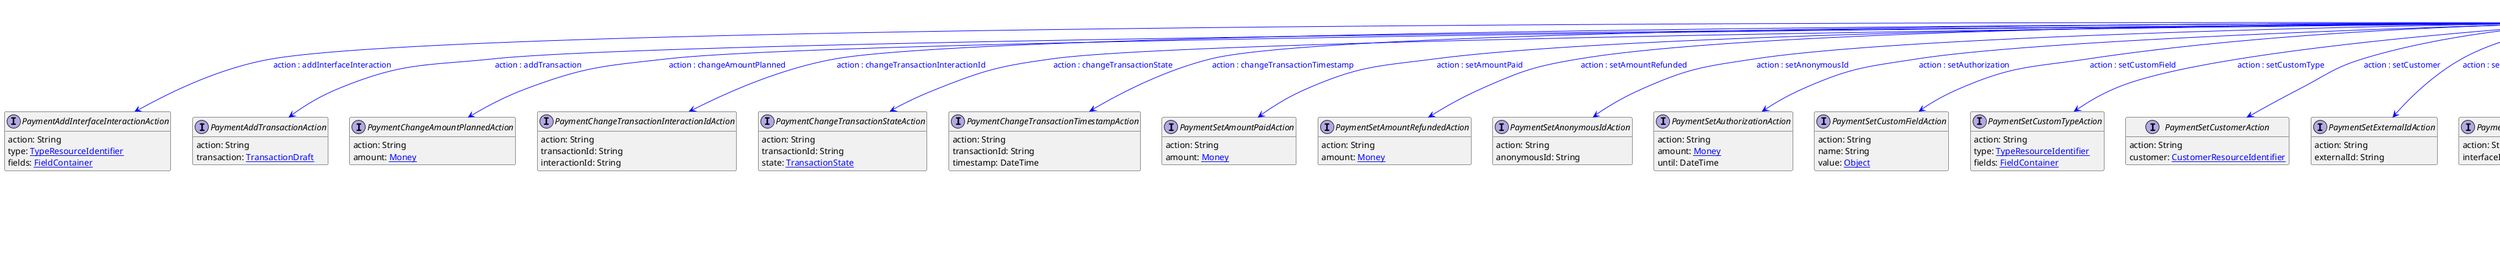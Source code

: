 @startuml

hide empty fields
hide empty methods
legend
|= |= line |
|<back:black>   </back>| inheritance |
|<back:green>   </back>| property reference |
|<back:blue>   </back>| discriminated class |
endlegend
interface PaymentUpdateAction [[PaymentUpdateAction.svg]]  {
    action: String
}


interface PaymentAddInterfaceInteractionAction [[PaymentAddInterfaceInteractionAction.svg]]  {
    action: String
    type: [[TypeResourceIdentifier.svg TypeResourceIdentifier]]
    fields: [[FieldContainer.svg FieldContainer]]
}
interface PaymentAddTransactionAction [[PaymentAddTransactionAction.svg]]  {
    action: String
    transaction: [[TransactionDraft.svg TransactionDraft]]
}
interface PaymentChangeAmountPlannedAction [[PaymentChangeAmountPlannedAction.svg]]  {
    action: String
    amount: [[Money.svg Money]]
}
interface PaymentChangeTransactionInteractionIdAction [[PaymentChangeTransactionInteractionIdAction.svg]]  {
    action: String
    transactionId: String
    interactionId: String
}
interface PaymentChangeTransactionStateAction [[PaymentChangeTransactionStateAction.svg]]  {
    action: String
    transactionId: String
    state: [[TransactionState.svg TransactionState]]
}
interface PaymentChangeTransactionTimestampAction [[PaymentChangeTransactionTimestampAction.svg]]  {
    action: String
    transactionId: String
    timestamp: DateTime
}
interface PaymentSetAmountPaidAction [[PaymentSetAmountPaidAction.svg]]  {
    action: String
    amount: [[Money.svg Money]]
}
interface PaymentSetAmountRefundedAction [[PaymentSetAmountRefundedAction.svg]]  {
    action: String
    amount: [[Money.svg Money]]
}
interface PaymentSetAnonymousIdAction [[PaymentSetAnonymousIdAction.svg]]  {
    action: String
    anonymousId: String
}
interface PaymentSetAuthorizationAction [[PaymentSetAuthorizationAction.svg]]  {
    action: String
    amount: [[Money.svg Money]]
    until: DateTime
}
interface PaymentSetCustomFieldAction [[PaymentSetCustomFieldAction.svg]]  {
    action: String
    name: String
    value: [[Object.svg Object]]
}
interface PaymentSetCustomTypeAction [[PaymentSetCustomTypeAction.svg]]  {
    action: String
    type: [[TypeResourceIdentifier.svg TypeResourceIdentifier]]
    fields: [[FieldContainer.svg FieldContainer]]
}
interface PaymentSetCustomerAction [[PaymentSetCustomerAction.svg]]  {
    action: String
    customer: [[CustomerResourceIdentifier.svg CustomerResourceIdentifier]]
}
interface PaymentSetExternalIdAction [[PaymentSetExternalIdAction.svg]]  {
    action: String
    externalId: String
}
interface PaymentSetInterfaceIdAction [[PaymentSetInterfaceIdAction.svg]]  {
    action: String
    interfaceId: String
}
interface PaymentSetKeyAction [[PaymentSetKeyAction.svg]]  {
    action: String
    key: String
}
interface PaymentSetMethodInfoAction [[PaymentSetMethodInfoAction.svg]]  {
    action: String
    paymentInterface: String
    method: String
    name: [[LocalizedString.svg LocalizedString]]
    token: [[PaymentMethodToken.svg PaymentMethodToken]]
    interfaceAccount: String
    custom: [[CustomFieldsDraft.svg CustomFieldsDraft]]
}
interface PaymentSetMethodInfoCustomFieldAction [[PaymentSetMethodInfoCustomFieldAction.svg]]  {
    action: String
    name: String
    value: [[Object.svg Object]]
}
interface PaymentSetMethodInfoCustomTypeAction [[PaymentSetMethodInfoCustomTypeAction.svg]]  {
    action: String
    type: [[TypeResourceIdentifier.svg TypeResourceIdentifier]]
    fields: [[FieldContainer.svg FieldContainer]]
}
interface PaymentSetMethodInfoInterfaceAccountAction [[PaymentSetMethodInfoInterfaceAccountAction.svg]]  {
    action: String
    interfaceAccount: String
}
interface PaymentSetMethodInfoInterfaceAction [[PaymentSetMethodInfoInterfaceAction.svg]]  {
    action: String
    interface: String
}
interface PaymentSetMethodInfoMethodAction [[PaymentSetMethodInfoMethodAction.svg]]  {
    action: String
    method: String
}
interface PaymentSetMethodInfoNameAction [[PaymentSetMethodInfoNameAction.svg]]  {
    action: String
    name: [[LocalizedString.svg LocalizedString]]
}
interface PaymentSetMethodInfoTokenAction [[PaymentSetMethodInfoTokenAction.svg]]  {
    action: String
    token: [[PaymentMethodToken.svg PaymentMethodToken]]
}
interface PaymentSetStatusInterfaceCodeAction [[PaymentSetStatusInterfaceCodeAction.svg]]  {
    action: String
    interfaceCode: String
}
interface PaymentSetStatusInterfaceTextAction [[PaymentSetStatusInterfaceTextAction.svg]]  {
    action: String
    interfaceText: String
}
interface PaymentSetTransactionCustomFieldAction [[PaymentSetTransactionCustomFieldAction.svg]]  {
    action: String
    transactionId: String
    name: String
    value: [[Object.svg Object]]
}
interface PaymentSetTransactionCustomTypeAction [[PaymentSetTransactionCustomTypeAction.svg]]  {
    action: String
    transactionId: String
    type: [[TypeResourceIdentifier.svg TypeResourceIdentifier]]
    fields: [[FieldContainer.svg FieldContainer]]
}
interface PaymentTransitionStateAction [[PaymentTransitionStateAction.svg]]  {
    action: String
    state: [[StateResourceIdentifier.svg StateResourceIdentifier]]
    force: Boolean
}
interface PaymentUpdate [[PaymentUpdate.svg]]  {
    version: Long
    actions: [[PaymentUpdateAction.svg List<PaymentUpdateAction>]]
}
PaymentUpdateAction --> PaymentAddInterfaceInteractionAction #blue;text:blue : "action : addInterfaceInteraction"
PaymentUpdateAction --> PaymentAddTransactionAction #blue;text:blue : "action : addTransaction"
PaymentUpdateAction --> PaymentChangeAmountPlannedAction #blue;text:blue : "action : changeAmountPlanned"
PaymentUpdateAction --> PaymentChangeTransactionInteractionIdAction #blue;text:blue : "action : changeTransactionInteractionId"
PaymentUpdateAction --> PaymentChangeTransactionStateAction #blue;text:blue : "action : changeTransactionState"
PaymentUpdateAction --> PaymentChangeTransactionTimestampAction #blue;text:blue : "action : changeTransactionTimestamp"
PaymentUpdateAction --> PaymentSetAmountPaidAction #blue;text:blue : "action : setAmountPaid"
PaymentUpdateAction --> PaymentSetAmountRefundedAction #blue;text:blue : "action : setAmountRefunded"
PaymentUpdateAction --> PaymentSetAnonymousIdAction #blue;text:blue : "action : setAnonymousId"
PaymentUpdateAction --> PaymentSetAuthorizationAction #blue;text:blue : "action : setAuthorization"
PaymentUpdateAction --> PaymentSetCustomFieldAction #blue;text:blue : "action : setCustomField"
PaymentUpdateAction --> PaymentSetCustomTypeAction #blue;text:blue : "action : setCustomType"
PaymentUpdateAction --> PaymentSetCustomerAction #blue;text:blue : "action : setCustomer"
PaymentUpdateAction --> PaymentSetExternalIdAction #blue;text:blue : "action : setExternalId"
PaymentUpdateAction --> PaymentSetInterfaceIdAction #blue;text:blue : "action : setInterfaceId"
PaymentUpdateAction --> PaymentSetKeyAction #blue;text:blue : "action : setKey"
PaymentUpdateAction --> PaymentSetMethodInfoAction #blue;text:blue : "action : setMethodInfo"
PaymentUpdateAction --> PaymentSetMethodInfoCustomFieldAction #blue;text:blue : "action : setMethodInfoCustomField"
PaymentUpdateAction --> PaymentSetMethodInfoCustomTypeAction #blue;text:blue : "action : setMethodInfoCustomType"
PaymentUpdateAction --> PaymentSetMethodInfoInterfaceAccountAction #blue;text:blue : "action : setMethodInfoInterfaceAccount"
PaymentUpdateAction --> PaymentSetMethodInfoInterfaceAction #blue;text:blue : "action : setMethodInfoInterface"
PaymentUpdateAction --> PaymentSetMethodInfoMethodAction #blue;text:blue : "action : setMethodInfoMethod"
PaymentUpdateAction --> PaymentSetMethodInfoNameAction #blue;text:blue : "action : setMethodInfoName"
PaymentUpdateAction --> PaymentSetMethodInfoTokenAction #blue;text:blue : "action : setMethodInfoToken"
PaymentUpdateAction --> PaymentSetStatusInterfaceCodeAction #blue;text:blue : "action : setStatusInterfaceCode"
PaymentUpdateAction --> PaymentSetStatusInterfaceTextAction #blue;text:blue : "action : setStatusInterfaceText"
PaymentUpdateAction --> PaymentSetTransactionCustomFieldAction #blue;text:blue : "action : setTransactionCustomField"
PaymentUpdateAction --> PaymentSetTransactionCustomTypeAction #blue;text:blue : "action : setTransactionCustomType"
PaymentUpdateAction --> PaymentTransitionStateAction #blue;text:blue : "action : transitionState"
PaymentUpdateAction --> PaymentUpdate #green;text:green : "actions"
@enduml
